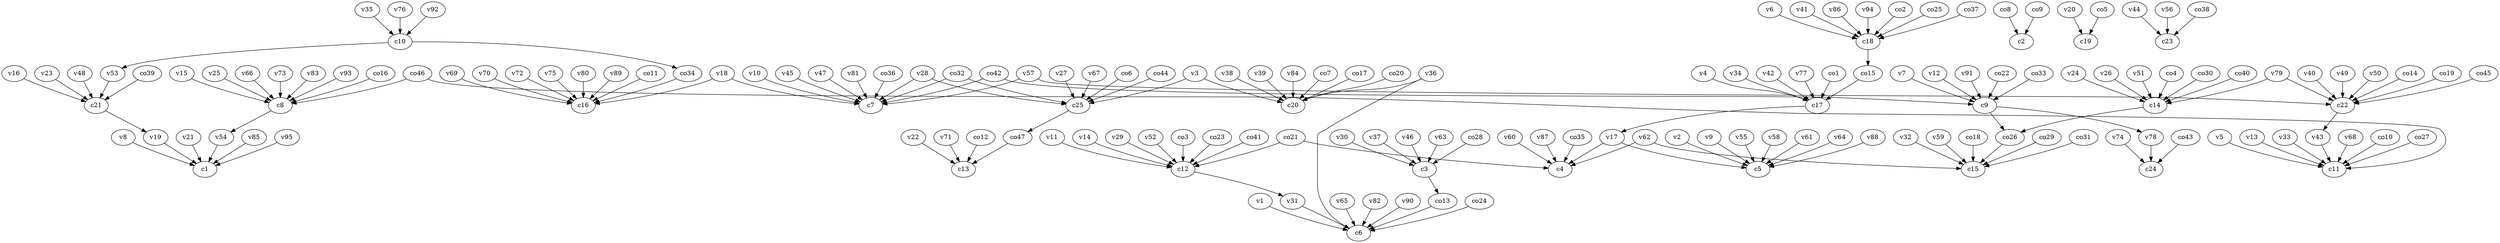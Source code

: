 strict digraph  {
c1;
c2;
c3;
c4;
c5;
c6;
c7;
c8;
c9;
c10;
c11;
c12;
c13;
c14;
c15;
c16;
c17;
c18;
c19;
c20;
c21;
c22;
c23;
c24;
c25;
v1;
v2;
v3;
v4;
v5;
v6;
v7;
v8;
v9;
v10;
v11;
v12;
v13;
v14;
v15;
v16;
v17;
v18;
v19;
v20;
v21;
v22;
v23;
v24;
v25;
v26;
v27;
v28;
v29;
v30;
v31;
v32;
v33;
v34;
v35;
v36;
v37;
v38;
v39;
v40;
v41;
v42;
v43;
v44;
v45;
v46;
v47;
v48;
v49;
v50;
v51;
v52;
v53;
v54;
v55;
v56;
v57;
v58;
v59;
v60;
v61;
v62;
v63;
v64;
v65;
v66;
v67;
v68;
v69;
v70;
v71;
v72;
v73;
v74;
v75;
v76;
v77;
v78;
v79;
v80;
v81;
v82;
v83;
v84;
v85;
v86;
v87;
v88;
v89;
v90;
v91;
v92;
v93;
v94;
v95;
co1;
co2;
co3;
co4;
co5;
co6;
co7;
co8;
co9;
co10;
co11;
co12;
co13;
co14;
co15;
co16;
co17;
co18;
co19;
co20;
co21;
co22;
co23;
co24;
co25;
co26;
co27;
co28;
co29;
co30;
co31;
co32;
co33;
co34;
co35;
co36;
co37;
co38;
co39;
co40;
co41;
co42;
co43;
co44;
co45;
co46;
co47;
c3 -> co13  [weight=1];
c8 -> v54  [weight=1];
c9 -> co26  [weight=1];
c9 -> v78  [weight=1];
c10 -> v53  [weight=1];
c10 -> co34  [weight=1];
c12 -> v31  [weight=1];
c14 -> co26  [weight=1];
c17 -> v17  [weight=1];
c18 -> co15  [weight=1];
c21 -> v19  [weight=1];
c22 -> v43  [weight=1];
c25 -> co47  [weight=1];
v1 -> c6  [weight=1];
v2 -> c5  [weight=1];
v3 -> c25  [weight=1];
v3 -> c20  [weight=1];
v4 -> c17  [weight=1];
v5 -> c11  [weight=1];
v6 -> c18  [weight=1];
v7 -> c9  [weight=1];
v8 -> c1  [weight=1];
v9 -> c5  [weight=1];
v10 -> c7  [weight=1];
v11 -> c12  [weight=1];
v12 -> c9  [weight=1];
v13 -> c11  [weight=1];
v14 -> c12  [weight=1];
v15 -> c8  [weight=1];
v16 -> c21  [weight=1];
v17 -> c4  [weight=1];
v17 -> c5  [weight=1];
v18 -> c7  [weight=1];
v18 -> c16  [weight=1];
v19 -> c1  [weight=1];
v20 -> c19  [weight=1];
v21 -> c1  [weight=1];
v22 -> c13  [weight=1];
v23 -> c21  [weight=1];
v24 -> c14  [weight=1];
v25 -> c8  [weight=1];
v26 -> c14  [weight=1];
v27 -> c25  [weight=1];
v28 -> c7  [weight=1];
v28 -> c25  [weight=1];
v29 -> c12  [weight=1];
v30 -> c3  [weight=1];
v31 -> c6  [weight=1];
v32 -> c15  [weight=1];
v33 -> c11  [weight=1];
v34 -> c17  [weight=1];
v35 -> c10  [weight=1];
v36 -> c6  [weight=1];
v36 -> c20  [weight=1];
v37 -> c3  [weight=1];
v38 -> c20  [weight=1];
v39 -> c20  [weight=1];
v40 -> c22  [weight=1];
v41 -> c18  [weight=1];
v42 -> c17  [weight=1];
v43 -> c11  [weight=1];
v44 -> c23  [weight=1];
v45 -> c7  [weight=1];
v46 -> c3  [weight=1];
v47 -> c7  [weight=1];
v48 -> c21  [weight=1];
v49 -> c22  [weight=1];
v50 -> c22  [weight=1];
v51 -> c14  [weight=1];
v52 -> c12  [weight=1];
v53 -> c21  [weight=1];
v54 -> c1  [weight=1];
v55 -> c5  [weight=1];
v56 -> c23  [weight=1];
v57 -> c22  [weight=1];
v57 -> c7  [weight=1];
v58 -> c5  [weight=1];
v59 -> c15  [weight=1];
v60 -> c4  [weight=1];
v61 -> c5  [weight=1];
v62 -> c4  [weight=1];
v62 -> c15  [weight=1];
v63 -> c3  [weight=1];
v64 -> c5  [weight=1];
v65 -> c6  [weight=1];
v66 -> c8  [weight=1];
v67 -> c25  [weight=1];
v68 -> c11  [weight=1];
v69 -> c16  [weight=1];
v70 -> c16  [weight=1];
v71 -> c13  [weight=1];
v72 -> c16  [weight=1];
v73 -> c8  [weight=1];
v74 -> c24  [weight=1];
v75 -> c16  [weight=1];
v76 -> c10  [weight=1];
v77 -> c17  [weight=1];
v78 -> c24  [weight=1];
v79 -> c14  [weight=1];
v79 -> c22  [weight=1];
v80 -> c16  [weight=1];
v81 -> c7  [weight=1];
v82 -> c6  [weight=1];
v83 -> c8  [weight=1];
v84 -> c20  [weight=1];
v85 -> c1  [weight=1];
v86 -> c18  [weight=1];
v87 -> c4  [weight=1];
v88 -> c5  [weight=1];
v89 -> c16  [weight=1];
v90 -> c6  [weight=1];
v91 -> c9  [weight=1];
v92 -> c10  [weight=1];
v93 -> c8  [weight=1];
v94 -> c18  [weight=1];
v95 -> c1  [weight=1];
co1 -> c17  [weight=1];
co2 -> c18  [weight=1];
co3 -> c12  [weight=1];
co4 -> c14  [weight=1];
co5 -> c19  [weight=1];
co6 -> c25  [weight=1];
co7 -> c20  [weight=1];
co8 -> c2  [weight=1];
co9 -> c2  [weight=1];
co10 -> c11  [weight=1];
co11 -> c16  [weight=1];
co12 -> c13  [weight=1];
co13 -> c6  [weight=1];
co14 -> c22  [weight=1];
co15 -> c17  [weight=1];
co16 -> c8  [weight=1];
co17 -> c20  [weight=1];
co18 -> c15  [weight=1];
co19 -> c22  [weight=1];
co20 -> c20  [weight=1];
co21 -> c12  [weight=1];
co21 -> c4  [weight=1];
co22 -> c9  [weight=1];
co23 -> c12  [weight=1];
co24 -> c6  [weight=1];
co25 -> c18  [weight=1];
co26 -> c15  [weight=1];
co27 -> c11  [weight=1];
co28 -> c3  [weight=1];
co29 -> c15  [weight=1];
co30 -> c14  [weight=1];
co31 -> c15  [weight=1];
co32 -> c25  [weight=1];
co32 -> c7  [weight=1];
co33 -> c9  [weight=1];
co34 -> c16  [weight=1];
co35 -> c4  [weight=1];
co36 -> c7  [weight=1];
co37 -> c18  [weight=1];
co38 -> c23  [weight=1];
co39 -> c21  [weight=1];
co40 -> c14  [weight=1];
co41 -> c12  [weight=1];
co42 -> c9  [weight=1];
co42 -> c7  [weight=1];
co43 -> c24  [weight=1];
co44 -> c25  [weight=1];
co45 -> c22  [weight=1];
co46 -> c8  [weight=1];
co46 -> c11  [weight=1];
co47 -> c13  [weight=1];
}
